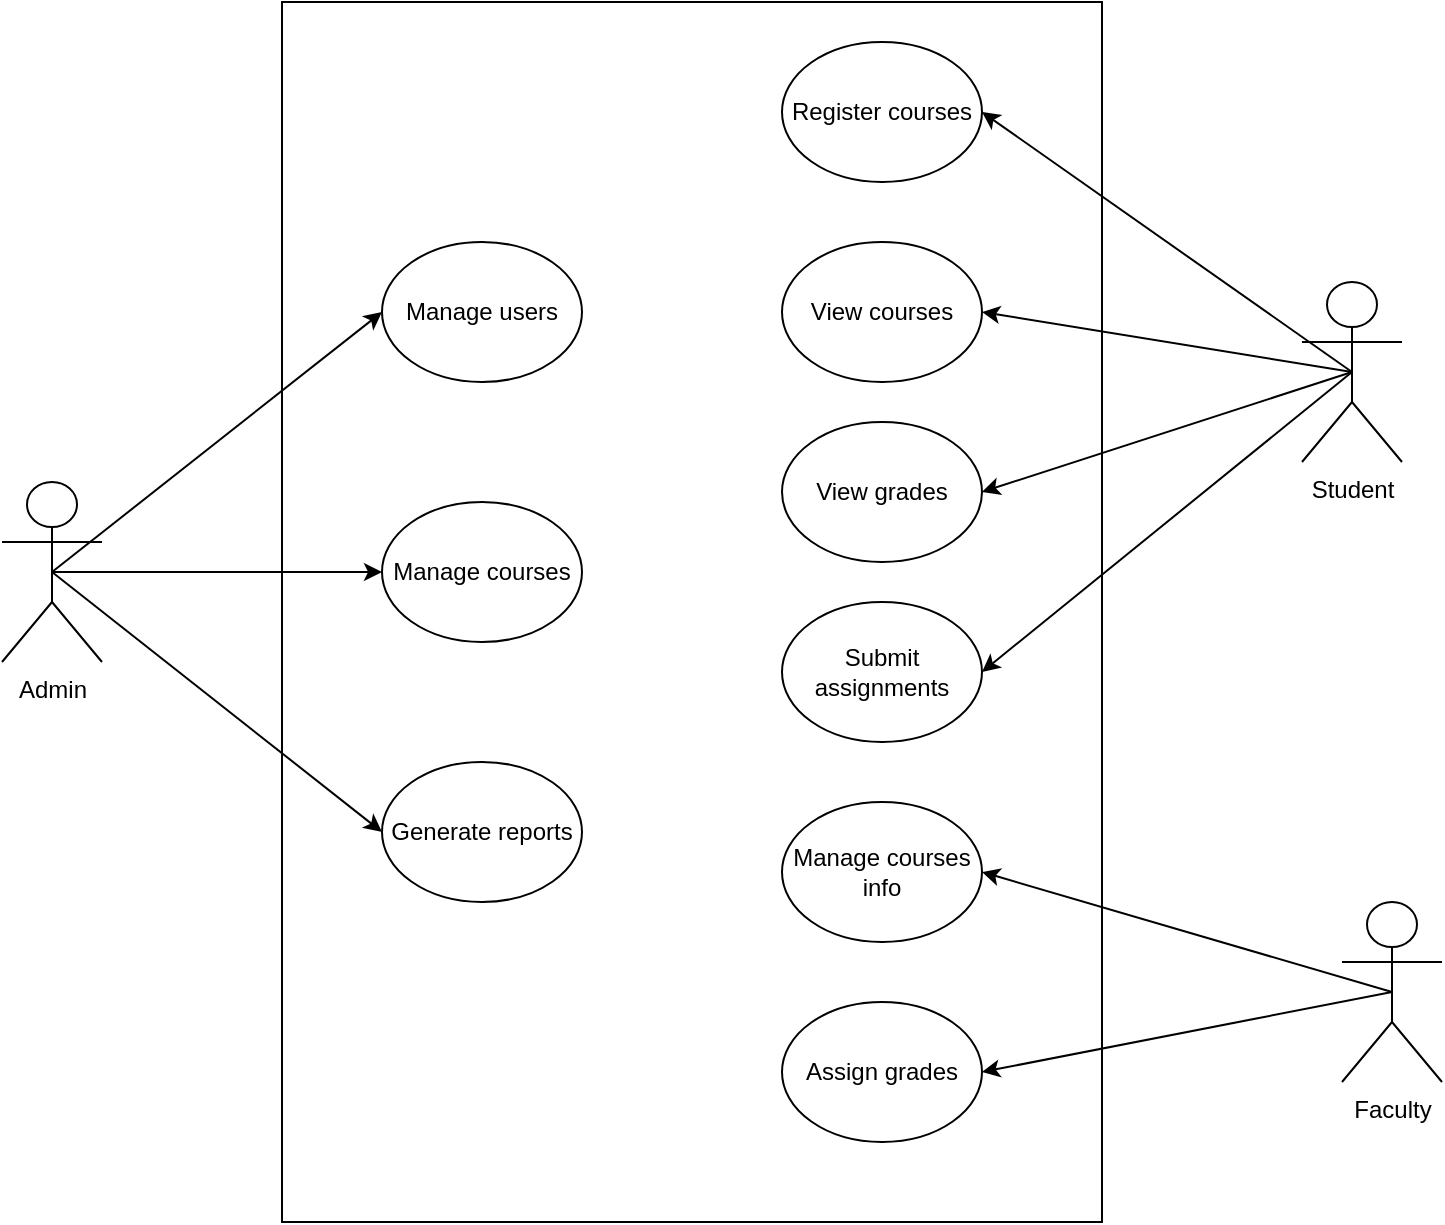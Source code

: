 <mxfile version="26.1.0">
  <diagram name="Page-1" id="TnTkqLK4D787zhgPgj7M">
    <mxGraphModel dx="1386" dy="818" grid="1" gridSize="10" guides="1" tooltips="1" connect="1" arrows="1" fold="1" page="1" pageScale="1" pageWidth="850" pageHeight="1100" math="0" shadow="0">
      <root>
        <mxCell id="0" />
        <mxCell id="1" parent="0" />
        <mxCell id="jXCPzEjXWv0N1-g7OhZ0-1" value="" style="rounded=0;whiteSpace=wrap;html=1;" vertex="1" parent="1">
          <mxGeometry x="230" y="30" width="410" height="610" as="geometry" />
        </mxCell>
        <mxCell id="jXCPzEjXWv0N1-g7OhZ0-2" value="Admin" style="shape=umlActor;verticalLabelPosition=bottom;verticalAlign=top;html=1;outlineConnect=0;" vertex="1" parent="1">
          <mxGeometry x="90" y="270" width="50" height="90" as="geometry" />
        </mxCell>
        <mxCell id="jXCPzEjXWv0N1-g7OhZ0-4" value="Student" style="shape=umlActor;verticalLabelPosition=bottom;verticalAlign=top;html=1;outlineConnect=0;" vertex="1" parent="1">
          <mxGeometry x="740" y="170" width="50" height="90" as="geometry" />
        </mxCell>
        <mxCell id="jXCPzEjXWv0N1-g7OhZ0-5" value="Faculty" style="shape=umlActor;verticalLabelPosition=bottom;verticalAlign=top;html=1;outlineConnect=0;" vertex="1" parent="1">
          <mxGeometry x="760" y="480" width="50" height="90" as="geometry" />
        </mxCell>
        <mxCell id="jXCPzEjXWv0N1-g7OhZ0-7" value="Manage users" style="ellipse;whiteSpace=wrap;html=1;" vertex="1" parent="1">
          <mxGeometry x="280" y="150" width="100" height="70" as="geometry" />
        </mxCell>
        <mxCell id="jXCPzEjXWv0N1-g7OhZ0-8" value="Manage courses" style="ellipse;whiteSpace=wrap;html=1;" vertex="1" parent="1">
          <mxGeometry x="280" y="280" width="100" height="70" as="geometry" />
        </mxCell>
        <mxCell id="jXCPzEjXWv0N1-g7OhZ0-9" value="Generate reports" style="ellipse;whiteSpace=wrap;html=1;" vertex="1" parent="1">
          <mxGeometry x="280" y="410" width="100" height="70" as="geometry" />
        </mxCell>
        <mxCell id="jXCPzEjXWv0N1-g7OhZ0-12" value="" style="endArrow=classic;html=1;rounded=0;exitX=0.5;exitY=0.5;exitDx=0;exitDy=0;exitPerimeter=0;entryX=0;entryY=0.5;entryDx=0;entryDy=0;" edge="1" parent="1" source="jXCPzEjXWv0N1-g7OhZ0-2" target="jXCPzEjXWv0N1-g7OhZ0-8">
          <mxGeometry width="50" height="50" relative="1" as="geometry">
            <mxPoint x="400" y="450" as="sourcePoint" />
            <mxPoint x="450" y="400" as="targetPoint" />
          </mxGeometry>
        </mxCell>
        <mxCell id="jXCPzEjXWv0N1-g7OhZ0-14" value="" style="endArrow=classic;html=1;rounded=0;exitX=0.5;exitY=0.5;exitDx=0;exitDy=0;exitPerimeter=0;entryX=0;entryY=0.5;entryDx=0;entryDy=0;" edge="1" parent="1" source="jXCPzEjXWv0N1-g7OhZ0-2" target="jXCPzEjXWv0N1-g7OhZ0-7">
          <mxGeometry width="50" height="50" relative="1" as="geometry">
            <mxPoint x="400" y="450" as="sourcePoint" />
            <mxPoint x="450" y="400" as="targetPoint" />
          </mxGeometry>
        </mxCell>
        <mxCell id="jXCPzEjXWv0N1-g7OhZ0-15" value="" style="endArrow=classic;html=1;rounded=0;exitX=0.5;exitY=0.5;exitDx=0;exitDy=0;exitPerimeter=0;entryX=0;entryY=0.5;entryDx=0;entryDy=0;" edge="1" parent="1" source="jXCPzEjXWv0N1-g7OhZ0-2" target="jXCPzEjXWv0N1-g7OhZ0-9">
          <mxGeometry width="50" height="50" relative="1" as="geometry">
            <mxPoint x="400" y="450" as="sourcePoint" />
            <mxPoint x="450" y="400" as="targetPoint" />
          </mxGeometry>
        </mxCell>
        <mxCell id="jXCPzEjXWv0N1-g7OhZ0-16" value="Register courses" style="ellipse;whiteSpace=wrap;html=1;" vertex="1" parent="1">
          <mxGeometry x="480" y="50" width="100" height="70" as="geometry" />
        </mxCell>
        <mxCell id="jXCPzEjXWv0N1-g7OhZ0-17" value="View courses" style="ellipse;whiteSpace=wrap;html=1;" vertex="1" parent="1">
          <mxGeometry x="480" y="150" width="100" height="70" as="geometry" />
        </mxCell>
        <mxCell id="jXCPzEjXWv0N1-g7OhZ0-18" value="View grades" style="ellipse;whiteSpace=wrap;html=1;" vertex="1" parent="1">
          <mxGeometry x="480" y="240" width="100" height="70" as="geometry" />
        </mxCell>
        <mxCell id="jXCPzEjXWv0N1-g7OhZ0-19" value="Submit assignments" style="ellipse;whiteSpace=wrap;html=1;" vertex="1" parent="1">
          <mxGeometry x="480" y="330" width="100" height="70" as="geometry" />
        </mxCell>
        <mxCell id="jXCPzEjXWv0N1-g7OhZ0-20" value="Assign grades" style="ellipse;whiteSpace=wrap;html=1;" vertex="1" parent="1">
          <mxGeometry x="480" y="530" width="100" height="70" as="geometry" />
        </mxCell>
        <mxCell id="jXCPzEjXWv0N1-g7OhZ0-21" value="Manage courses info" style="ellipse;whiteSpace=wrap;html=1;" vertex="1" parent="1">
          <mxGeometry x="480" y="430" width="100" height="70" as="geometry" />
        </mxCell>
        <mxCell id="jXCPzEjXWv0N1-g7OhZ0-23" value="" style="endArrow=classic;html=1;rounded=0;exitX=0.5;exitY=0.5;exitDx=0;exitDy=0;exitPerimeter=0;entryX=1;entryY=0.5;entryDx=0;entryDy=0;" edge="1" parent="1" source="jXCPzEjXWv0N1-g7OhZ0-4" target="jXCPzEjXWv0N1-g7OhZ0-16">
          <mxGeometry width="50" height="50" relative="1" as="geometry">
            <mxPoint x="400" y="450" as="sourcePoint" />
            <mxPoint x="450" y="400" as="targetPoint" />
          </mxGeometry>
        </mxCell>
        <mxCell id="jXCPzEjXWv0N1-g7OhZ0-24" value="" style="endArrow=classic;html=1;rounded=0;exitX=0.5;exitY=0.5;exitDx=0;exitDy=0;exitPerimeter=0;entryX=1;entryY=0.5;entryDx=0;entryDy=0;" edge="1" parent="1" source="jXCPzEjXWv0N1-g7OhZ0-4" target="jXCPzEjXWv0N1-g7OhZ0-17">
          <mxGeometry width="50" height="50" relative="1" as="geometry">
            <mxPoint x="400" y="450" as="sourcePoint" />
            <mxPoint x="450" y="400" as="targetPoint" />
          </mxGeometry>
        </mxCell>
        <mxCell id="jXCPzEjXWv0N1-g7OhZ0-25" value="" style="endArrow=classic;html=1;rounded=0;exitX=0.5;exitY=0.5;exitDx=0;exitDy=0;exitPerimeter=0;entryX=1;entryY=0.5;entryDx=0;entryDy=0;" edge="1" parent="1" source="jXCPzEjXWv0N1-g7OhZ0-4" target="jXCPzEjXWv0N1-g7OhZ0-18">
          <mxGeometry width="50" height="50" relative="1" as="geometry">
            <mxPoint x="400" y="450" as="sourcePoint" />
            <mxPoint x="450" y="400" as="targetPoint" />
          </mxGeometry>
        </mxCell>
        <mxCell id="jXCPzEjXWv0N1-g7OhZ0-26" value="" style="endArrow=classic;html=1;rounded=0;exitX=0.5;exitY=0.5;exitDx=0;exitDy=0;exitPerimeter=0;entryX=1;entryY=0.5;entryDx=0;entryDy=0;" edge="1" parent="1" source="jXCPzEjXWv0N1-g7OhZ0-4" target="jXCPzEjXWv0N1-g7OhZ0-19">
          <mxGeometry width="50" height="50" relative="1" as="geometry">
            <mxPoint x="400" y="450" as="sourcePoint" />
            <mxPoint x="450" y="400" as="targetPoint" />
          </mxGeometry>
        </mxCell>
        <mxCell id="jXCPzEjXWv0N1-g7OhZ0-27" value="" style="endArrow=classic;html=1;rounded=0;exitX=0.5;exitY=0.5;exitDx=0;exitDy=0;exitPerimeter=0;entryX=1;entryY=0.5;entryDx=0;entryDy=0;" edge="1" parent="1" source="jXCPzEjXWv0N1-g7OhZ0-5" target="jXCPzEjXWv0N1-g7OhZ0-21">
          <mxGeometry width="50" height="50" relative="1" as="geometry">
            <mxPoint x="400" y="450" as="sourcePoint" />
            <mxPoint x="450" y="400" as="targetPoint" />
          </mxGeometry>
        </mxCell>
        <mxCell id="jXCPzEjXWv0N1-g7OhZ0-28" value="" style="endArrow=classic;html=1;rounded=0;exitX=0.5;exitY=0.5;exitDx=0;exitDy=0;exitPerimeter=0;entryX=1;entryY=0.5;entryDx=0;entryDy=0;" edge="1" parent="1" source="jXCPzEjXWv0N1-g7OhZ0-5" target="jXCPzEjXWv0N1-g7OhZ0-20">
          <mxGeometry width="50" height="50" relative="1" as="geometry">
            <mxPoint x="400" y="450" as="sourcePoint" />
            <mxPoint x="450" y="400" as="targetPoint" />
          </mxGeometry>
        </mxCell>
      </root>
    </mxGraphModel>
  </diagram>
</mxfile>
